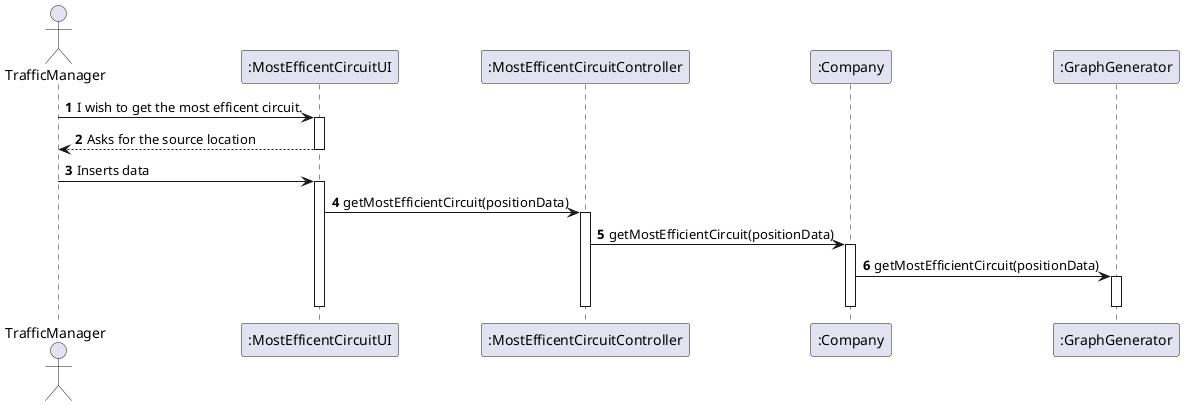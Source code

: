 @startuml
'https://plantuml.com/sequence-diagram

autonumber

actor       TrafficManager             as TM
participant    ":MostEfficentCircuitUI"         as UI
participant    ":MostEfficentCircuitController" as CTRL
participant    ":Company"              as Company
participant    ":GraphGenerator"              as GG

TM ->UI: I wish to get the most efficent circuit.
activate UI
UI --> TM : Asks for the source location

deactivate UI

TM -> UI : Inserts data
activate UI

UI -> CTRL : getMostEfficientCircuit(positionData)
activate CTRL

CTRL -> Company : getMostEfficientCircuit(positionData)

activate Company

Company -> GG : getMostEfficientCircuit(positionData)

activate GG
deactivate GG

deactivate Company

deactivate CTRL

deactivate UI


@enduml